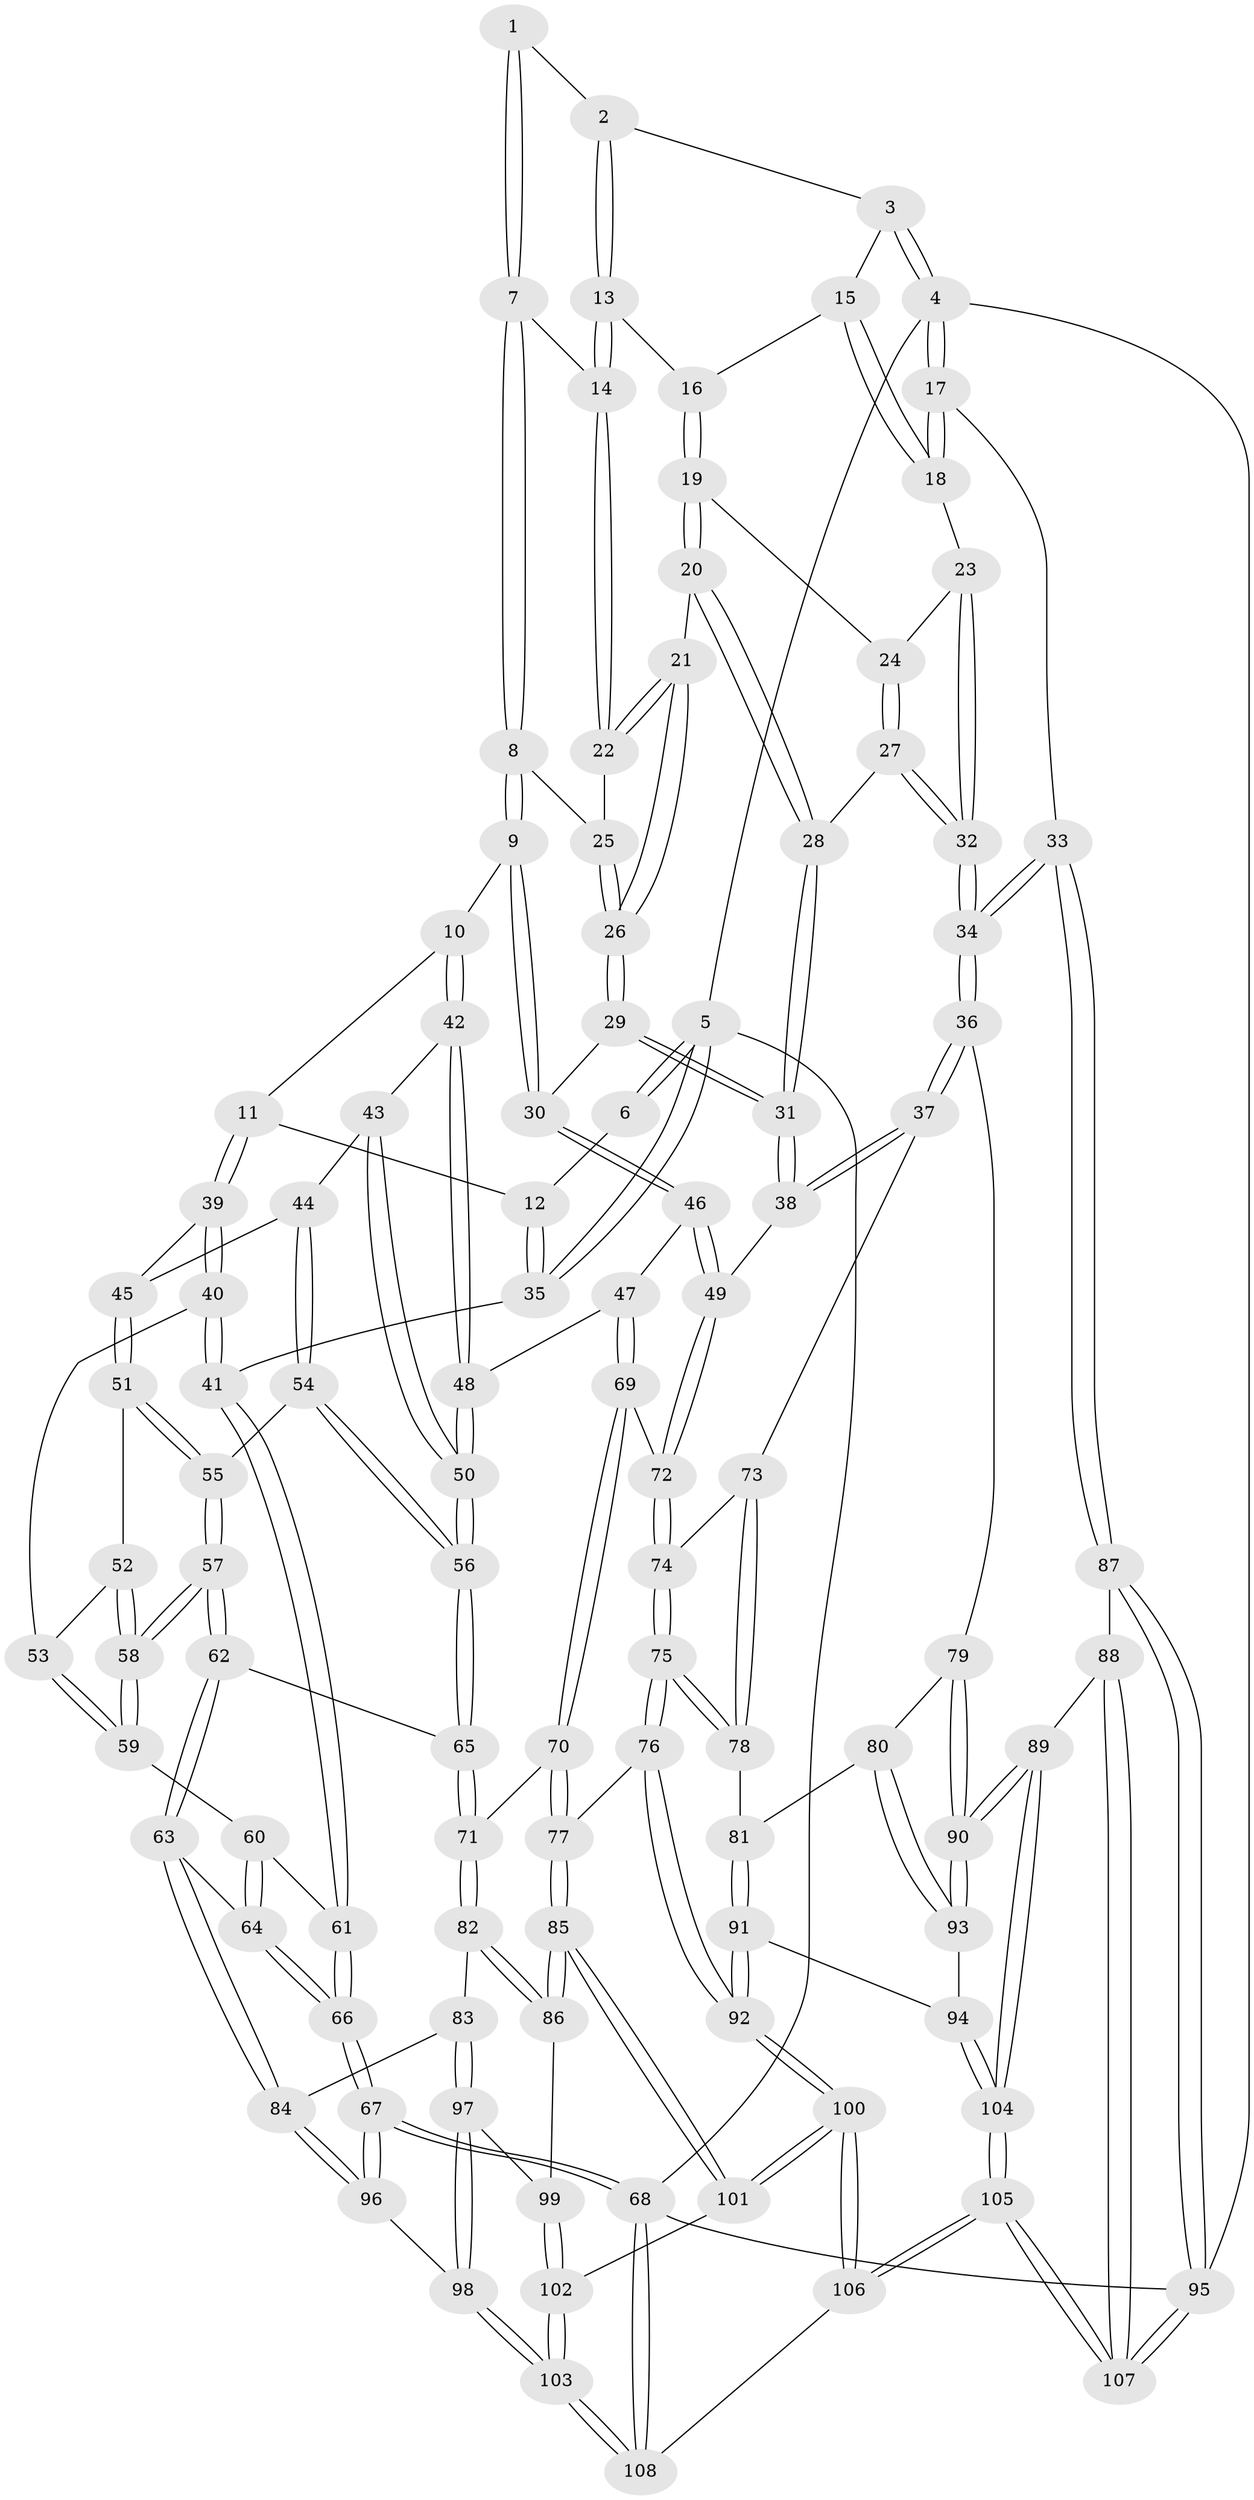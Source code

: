 // Generated by graph-tools (version 1.1) at 2025/27/03/09/25 03:27:17]
// undirected, 108 vertices, 267 edges
graph export_dot {
graph [start="1"]
  node [color=gray90,style=filled];
  1 [pos="+0.5603835439784663+0"];
  2 [pos="+0.7888137211700749+0"];
  3 [pos="+1+0"];
  4 [pos="+1+0"];
  5 [pos="+0+0"];
  6 [pos="+0.38721341995750536+0"];
  7 [pos="+0.5632487395531501+0"];
  8 [pos="+0.5401596162193241+0.10173336524030417"];
  9 [pos="+0.5116529465132802+0.14407279184791744"];
  10 [pos="+0.40941952661817327+0.169281346636599"];
  11 [pos="+0.3569756437585168+0.15222882864413645"];
  12 [pos="+0.3412802670391306+0.12256244327132738"];
  13 [pos="+0.7748327419744764+0.03126093683127639"];
  14 [pos="+0.709759729712758+0.08805760924625627"];
  15 [pos="+0.9061943662018026+0.046007722365108035"];
  16 [pos="+0.8283087084833567+0.07986305390945445"];
  17 [pos="+1+0"];
  18 [pos="+0.9313050426529283+0.1035338549370437"];
  19 [pos="+0.8288368644871036+0.12172403838637064"];
  20 [pos="+0.7618462550878569+0.17308961556194452"];
  21 [pos="+0.7494048808790871+0.16877314864677084"];
  22 [pos="+0.7028116513189264+0.1046319736823147"];
  23 [pos="+0.9194581831272204+0.16900081103150988"];
  24 [pos="+0.8820820191014394+0.15632404110889048"];
  25 [pos="+0.6707151684425909+0.11187784295050161"];
  26 [pos="+0.6475715272456247+0.2530054695171344"];
  27 [pos="+0.7991766628809873+0.21814380212821802"];
  28 [pos="+0.7866308846594143+0.21539256455922665"];
  29 [pos="+0.6439184531020364+0.25773928299760934"];
  30 [pos="+0.6001568112044492+0.26058299034732796"];
  31 [pos="+0.741758765518375+0.32586303522079"];
  32 [pos="+1+0.32615114645108967"];
  33 [pos="+1+0.4551891616929469"];
  34 [pos="+1+0.4543304561753432"];
  35 [pos="+0+0"];
  36 [pos="+1+0.48422949133048426"];
  37 [pos="+0.9003698933963216+0.4752358709622239"];
  38 [pos="+0.7902446964445364+0.42563918748041146"];
  39 [pos="+0.2587497323469563+0.24852778829027627"];
  40 [pos="+0+0.14355503451259186"];
  41 [pos="+0+0.03370012381078379"];
  42 [pos="+0.4277579018284429+0.2947864965000365"];
  43 [pos="+0.3378368787080995+0.3442396833889324"];
  44 [pos="+0.2739237767554958+0.3228207712454472"];
  45 [pos="+0.26061747342025315+0.30753232795869934"];
  46 [pos="+0.5366785526089578+0.40077778038950646"];
  47 [pos="+0.5060627884584714+0.4078556812058419"];
  48 [pos="+0.5055948789421878+0.40785906711819"];
  49 [pos="+0.6342492925319718+0.45214124574417675"];
  50 [pos="+0.4072581013615583+0.47065704828428523"];
  51 [pos="+0.18804373305683153+0.3623399517852168"];
  52 [pos="+0.13474565254171655+0.35642321258615883"];
  53 [pos="+0.059923019337684014+0.33384734640691566"];
  54 [pos="+0.281388779879229+0.4044152247552077"];
  55 [pos="+0.20682515885777847+0.45561532103315616"];
  56 [pos="+0.38528274322240774+0.49719085785226047"];
  57 [pos="+0.187749932892722+0.5252617836537071"];
  58 [pos="+0.15648238526985989+0.4945857886374192"];
  59 [pos="+0.07561021668206423+0.4350187513900372"];
  60 [pos="+0.036069524448338657+0.4762097050421393"];
  61 [pos="+0+0.46911723586756077"];
  62 [pos="+0.20613623553852087+0.5997952318349727"];
  63 [pos="+0.11107194037691889+0.6862974835264273"];
  64 [pos="+0.10265244022697796+0.6880602499077276"];
  65 [pos="+0.3492665207197315+0.5868628982035221"];
  66 [pos="+0+0.8197777926898885"];
  67 [pos="+0+1"];
  68 [pos="+0+1"];
  69 [pos="+0.5423908680443756+0.5977046823596697"];
  70 [pos="+0.4494091600895033+0.6491291198125789"];
  71 [pos="+0.3964456065052831+0.6350228742517176"];
  72 [pos="+0.6159430582973902+0.5910000783913473"];
  73 [pos="+0.7670771657396451+0.5791746957998768"];
  74 [pos="+0.6309333216710012+0.6059468069731879"];
  75 [pos="+0.6496546863943429+0.7183472911169789"];
  76 [pos="+0.6198265323879435+0.7793071753448176"];
  77 [pos="+0.5347139042012959+0.752315467929597"];
  78 [pos="+0.7309533955376594+0.6914001520125544"];
  79 [pos="+0.9013852109053369+0.6556910976357503"];
  80 [pos="+0.8250449561296456+0.7335047933065094"];
  81 [pos="+0.8216155370190411+0.7338253736075709"];
  82 [pos="+0.3784038826093839+0.7146605162619051"];
  83 [pos="+0.22226068045658318+0.795548088442727"];
  84 [pos="+0.20017647226551155+0.7788071433867554"];
  85 [pos="+0.43117266682773703+0.8518525492116249"];
  86 [pos="+0.37492755690547247+0.8130076926750804"];
  87 [pos="+1+0.7975995207060611"];
  88 [pos="+0.952941702857746+0.8788107376877389"];
  89 [pos="+0.9348787598889928+0.8740818569655344"];
  90 [pos="+0.9337423816993821+0.8720857233754626"];
  91 [pos="+0.6736383726223582+0.8566885138527207"];
  92 [pos="+0.6537301490534219+0.8577798507451108"];
  93 [pos="+0.8364910410170379+0.7684025757378734"];
  94 [pos="+0.7911514851809893+0.888878197087749"];
  95 [pos="+1+1"];
  96 [pos="+0.15818269752292669+0.9301160370926326"];
  97 [pos="+0.2703779879481353+0.8464111939073049"];
  98 [pos="+0.23452443405277104+0.9378949711798767"];
  99 [pos="+0.2837785554968292+0.8470277999551062"];
  100 [pos="+0.5919932565202976+0.9899815038161021"];
  101 [pos="+0.44191140555570685+0.8901376535709663"];
  102 [pos="+0.3658778987614959+0.9539325986153735"];
  103 [pos="+0.30830386978037305+1"];
  104 [pos="+0.8259677758545976+0.9121732169401923"];
  105 [pos="+0.7977196611559096+1"];
  106 [pos="+0.6006951246772378+1"];
  107 [pos="+0.8941581120115135+1"];
  108 [pos="+0.3129137584035986+1"];
  1 -- 2;
  1 -- 7;
  1 -- 7;
  2 -- 3;
  2 -- 13;
  2 -- 13;
  3 -- 4;
  3 -- 4;
  3 -- 15;
  4 -- 5;
  4 -- 17;
  4 -- 17;
  4 -- 95;
  5 -- 6;
  5 -- 6;
  5 -- 35;
  5 -- 35;
  5 -- 68;
  6 -- 12;
  7 -- 8;
  7 -- 8;
  7 -- 14;
  8 -- 9;
  8 -- 9;
  8 -- 25;
  9 -- 10;
  9 -- 30;
  9 -- 30;
  10 -- 11;
  10 -- 42;
  10 -- 42;
  11 -- 12;
  11 -- 39;
  11 -- 39;
  12 -- 35;
  12 -- 35;
  13 -- 14;
  13 -- 14;
  13 -- 16;
  14 -- 22;
  14 -- 22;
  15 -- 16;
  15 -- 18;
  15 -- 18;
  16 -- 19;
  16 -- 19;
  17 -- 18;
  17 -- 18;
  17 -- 33;
  18 -- 23;
  19 -- 20;
  19 -- 20;
  19 -- 24;
  20 -- 21;
  20 -- 28;
  20 -- 28;
  21 -- 22;
  21 -- 22;
  21 -- 26;
  21 -- 26;
  22 -- 25;
  23 -- 24;
  23 -- 32;
  23 -- 32;
  24 -- 27;
  24 -- 27;
  25 -- 26;
  25 -- 26;
  26 -- 29;
  26 -- 29;
  27 -- 28;
  27 -- 32;
  27 -- 32;
  28 -- 31;
  28 -- 31;
  29 -- 30;
  29 -- 31;
  29 -- 31;
  30 -- 46;
  30 -- 46;
  31 -- 38;
  31 -- 38;
  32 -- 34;
  32 -- 34;
  33 -- 34;
  33 -- 34;
  33 -- 87;
  33 -- 87;
  34 -- 36;
  34 -- 36;
  35 -- 41;
  36 -- 37;
  36 -- 37;
  36 -- 79;
  37 -- 38;
  37 -- 38;
  37 -- 73;
  38 -- 49;
  39 -- 40;
  39 -- 40;
  39 -- 45;
  40 -- 41;
  40 -- 41;
  40 -- 53;
  41 -- 61;
  41 -- 61;
  42 -- 43;
  42 -- 48;
  42 -- 48;
  43 -- 44;
  43 -- 50;
  43 -- 50;
  44 -- 45;
  44 -- 54;
  44 -- 54;
  45 -- 51;
  45 -- 51;
  46 -- 47;
  46 -- 49;
  46 -- 49;
  47 -- 48;
  47 -- 69;
  47 -- 69;
  48 -- 50;
  48 -- 50;
  49 -- 72;
  49 -- 72;
  50 -- 56;
  50 -- 56;
  51 -- 52;
  51 -- 55;
  51 -- 55;
  52 -- 53;
  52 -- 58;
  52 -- 58;
  53 -- 59;
  53 -- 59;
  54 -- 55;
  54 -- 56;
  54 -- 56;
  55 -- 57;
  55 -- 57;
  56 -- 65;
  56 -- 65;
  57 -- 58;
  57 -- 58;
  57 -- 62;
  57 -- 62;
  58 -- 59;
  58 -- 59;
  59 -- 60;
  60 -- 61;
  60 -- 64;
  60 -- 64;
  61 -- 66;
  61 -- 66;
  62 -- 63;
  62 -- 63;
  62 -- 65;
  63 -- 64;
  63 -- 84;
  63 -- 84;
  64 -- 66;
  64 -- 66;
  65 -- 71;
  65 -- 71;
  66 -- 67;
  66 -- 67;
  67 -- 68;
  67 -- 68;
  67 -- 96;
  67 -- 96;
  68 -- 108;
  68 -- 108;
  68 -- 95;
  69 -- 70;
  69 -- 70;
  69 -- 72;
  70 -- 71;
  70 -- 77;
  70 -- 77;
  71 -- 82;
  71 -- 82;
  72 -- 74;
  72 -- 74;
  73 -- 74;
  73 -- 78;
  73 -- 78;
  74 -- 75;
  74 -- 75;
  75 -- 76;
  75 -- 76;
  75 -- 78;
  75 -- 78;
  76 -- 77;
  76 -- 92;
  76 -- 92;
  77 -- 85;
  77 -- 85;
  78 -- 81;
  79 -- 80;
  79 -- 90;
  79 -- 90;
  80 -- 81;
  80 -- 93;
  80 -- 93;
  81 -- 91;
  81 -- 91;
  82 -- 83;
  82 -- 86;
  82 -- 86;
  83 -- 84;
  83 -- 97;
  83 -- 97;
  84 -- 96;
  84 -- 96;
  85 -- 86;
  85 -- 86;
  85 -- 101;
  85 -- 101;
  86 -- 99;
  87 -- 88;
  87 -- 95;
  87 -- 95;
  88 -- 89;
  88 -- 107;
  88 -- 107;
  89 -- 90;
  89 -- 90;
  89 -- 104;
  89 -- 104;
  90 -- 93;
  90 -- 93;
  91 -- 92;
  91 -- 92;
  91 -- 94;
  92 -- 100;
  92 -- 100;
  93 -- 94;
  94 -- 104;
  94 -- 104;
  95 -- 107;
  95 -- 107;
  96 -- 98;
  97 -- 98;
  97 -- 98;
  97 -- 99;
  98 -- 103;
  98 -- 103;
  99 -- 102;
  99 -- 102;
  100 -- 101;
  100 -- 101;
  100 -- 106;
  100 -- 106;
  101 -- 102;
  102 -- 103;
  102 -- 103;
  103 -- 108;
  103 -- 108;
  104 -- 105;
  104 -- 105;
  105 -- 106;
  105 -- 106;
  105 -- 107;
  105 -- 107;
  106 -- 108;
}
